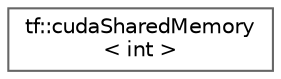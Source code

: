 digraph "类继承关系图"
{
 // LATEX_PDF_SIZE
  bgcolor="transparent";
  edge [fontname=Helvetica,fontsize=10,labelfontname=Helvetica,labelfontsize=10];
  node [fontname=Helvetica,fontsize=10,shape=box,height=0.2,width=0.4];
  rankdir="LR";
  Node0 [id="Node000000",label="tf::cudaSharedMemory\l\< int \>",height=0.2,width=0.4,color="grey40", fillcolor="white", style="filled",URL="$structtf_1_1cuda_shared_memory_3_01int_01_4.html",tooltip=" "];
}
